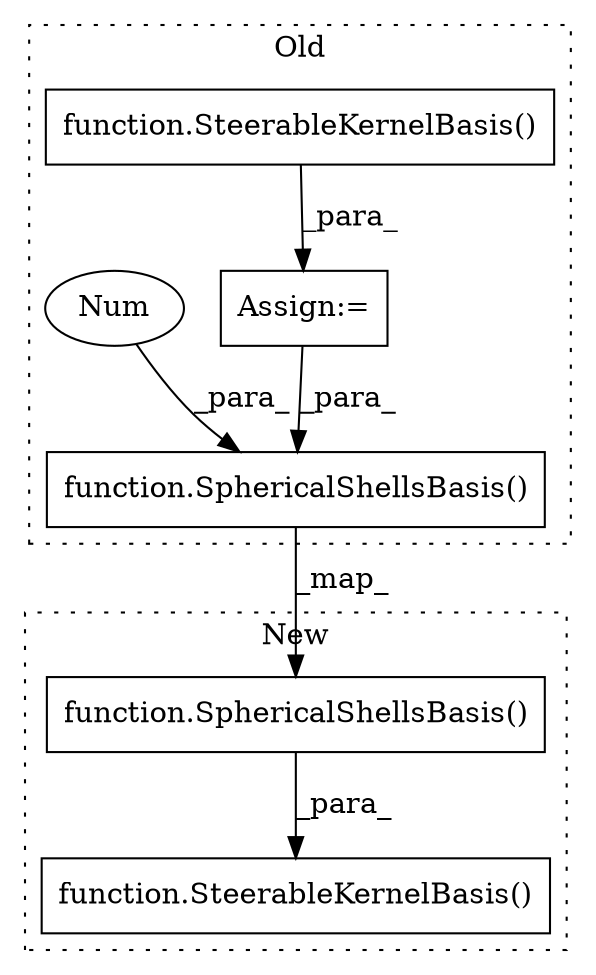 digraph G {
subgraph cluster0 {
1 [label="function.SteerableKernelBasis()" a="75" s="5696,5765" l="21,22" shape="box"];
3 [label="Assign:=" a="68" s="5693" l="3" shape="box"];
4 [label="function.SphericalShellsBasis()" a="75" s="5858,5911" l="21,16" shape="box"];
6 [label="Num" a="76" s="5879" l="1" shape="ellipse"];
label = "Old";
style="dotted";
}
subgraph cluster1 {
2 [label="function.SteerableKernelBasis()" a="75" s="5429,5583" l="30,7" shape="box"];
5 [label="function.SphericalShellsBasis()" a="75" s="5459,5513" l="21,16" shape="box"];
label = "New";
style="dotted";
}
1 -> 3 [label="_para_"];
3 -> 4 [label="_para_"];
4 -> 5 [label="_map_"];
5 -> 2 [label="_para_"];
6 -> 4 [label="_para_"];
}
